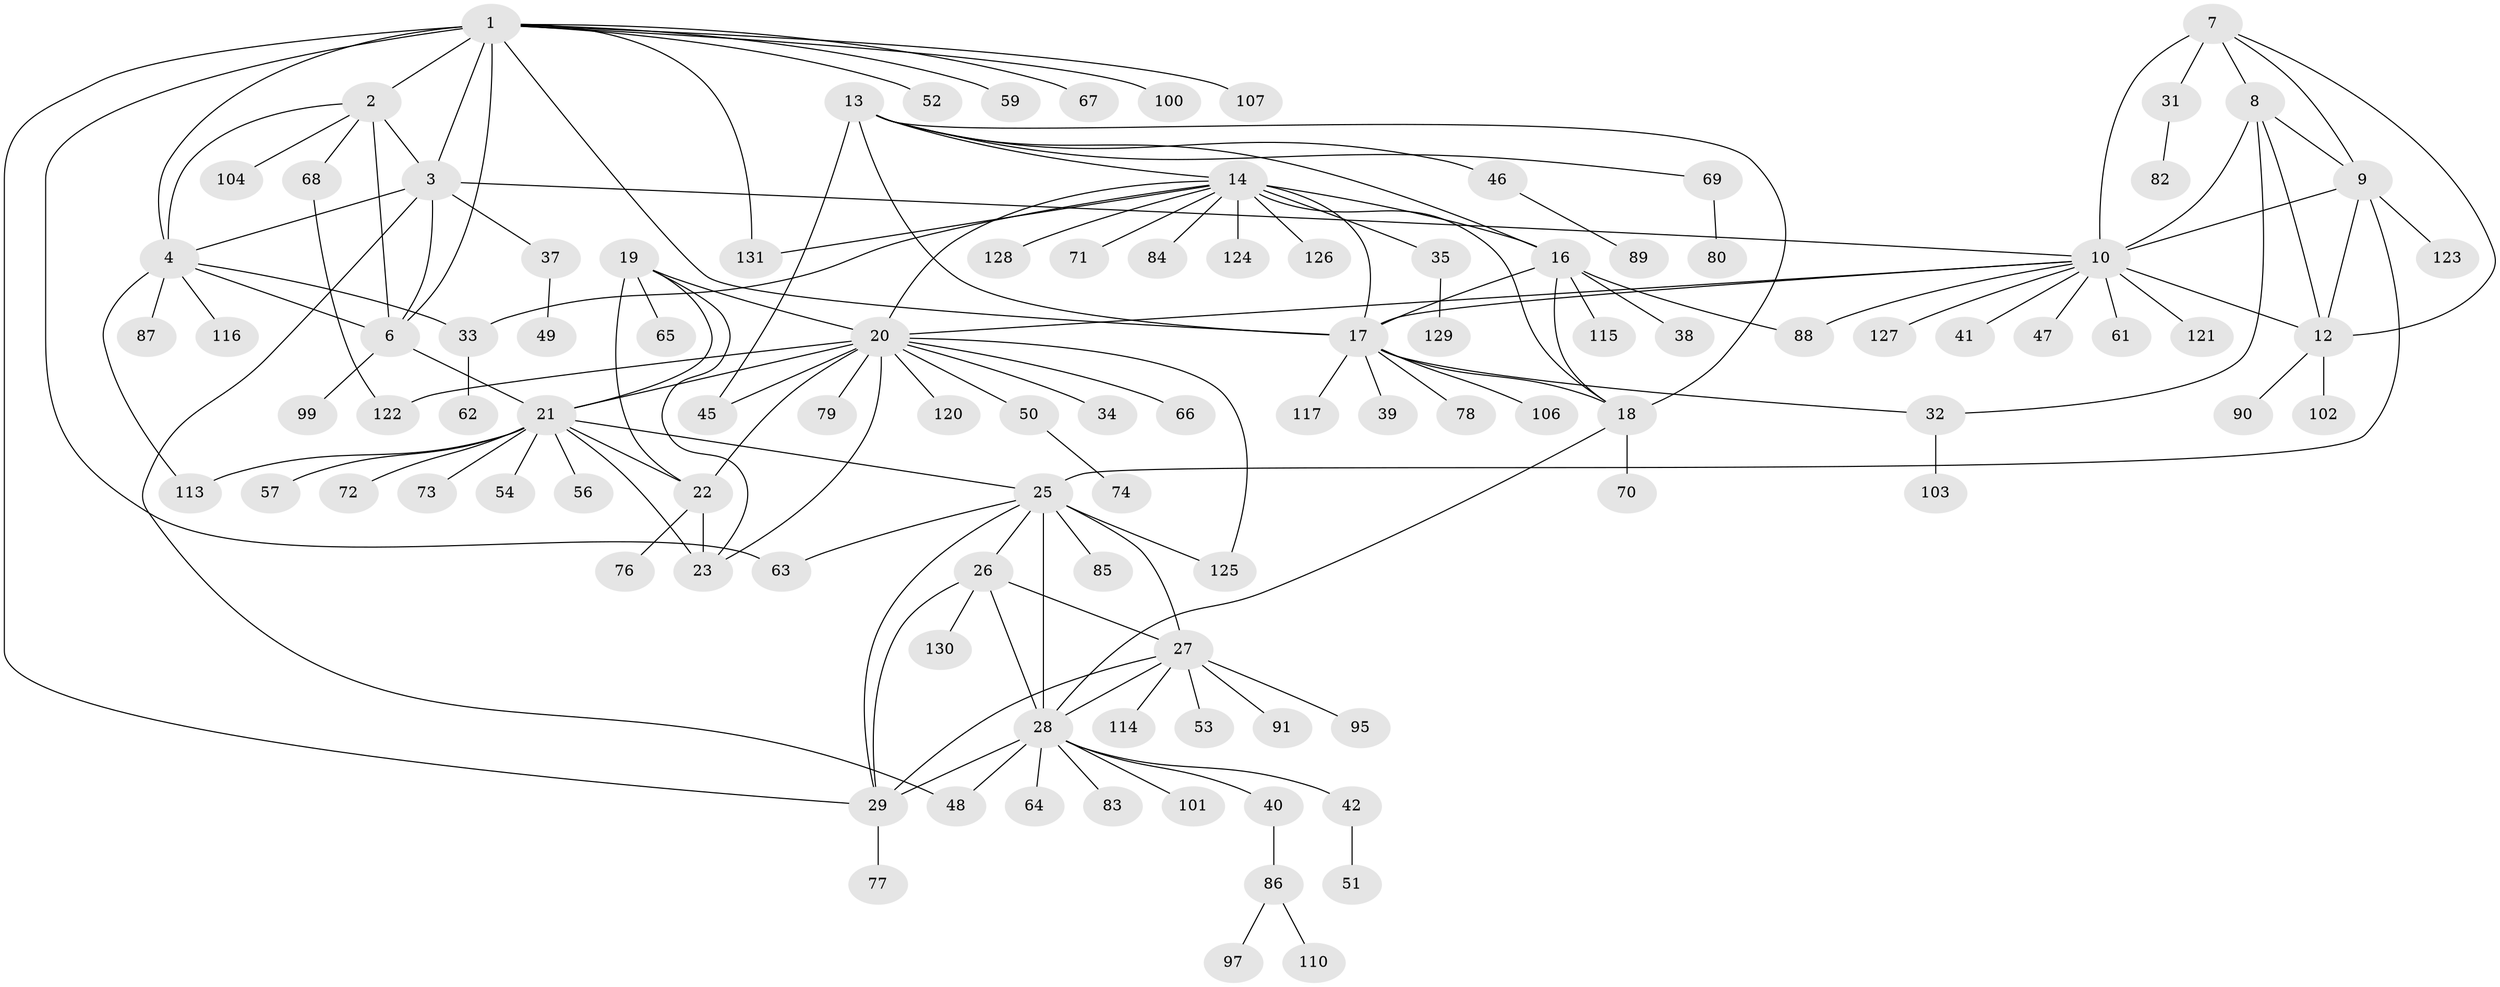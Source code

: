 // Generated by graph-tools (version 1.1) at 2025/24/03/03/25 07:24:12]
// undirected, 106 vertices, 151 edges
graph export_dot {
graph [start="1"]
  node [color=gray90,style=filled];
  1 [super="+5"];
  2 [super="+112"];
  3 [super="+58"];
  4 [super="+60"];
  6 [super="+94"];
  7;
  8;
  9 [super="+108"];
  10 [super="+11"];
  12 [super="+36"];
  13 [super="+44"];
  14 [super="+15"];
  16;
  17 [super="+111"];
  18;
  19 [super="+75"];
  20 [super="+24"];
  21 [super="+98"];
  22 [super="+96"];
  23;
  25 [super="+55"];
  26 [super="+92"];
  27 [super="+81"];
  28 [super="+30"];
  29 [super="+43"];
  31;
  32 [super="+118"];
  33;
  34;
  35 [super="+93"];
  37;
  38;
  39;
  40 [super="+119"];
  41;
  42 [super="+105"];
  45;
  46;
  47;
  48;
  49;
  50;
  51;
  52;
  53;
  54;
  56;
  57;
  59;
  61;
  62;
  63;
  64;
  65;
  66;
  67;
  68;
  69;
  70;
  71;
  72;
  73;
  74;
  76;
  77;
  78;
  79;
  80;
  82;
  83 [super="+109"];
  84;
  85;
  86;
  87;
  88;
  89;
  90;
  91;
  95;
  97;
  99;
  100;
  101;
  102;
  103;
  104;
  106;
  107;
  110;
  113;
  114;
  115;
  116;
  117;
  120;
  121;
  122;
  123;
  124;
  125;
  126;
  127;
  128;
  129;
  130;
  131;
  1 -- 2 [weight=2];
  1 -- 3 [weight=2];
  1 -- 4 [weight=2];
  1 -- 6 [weight=2];
  1 -- 17;
  1 -- 29;
  1 -- 67;
  1 -- 131;
  1 -- 100;
  1 -- 107;
  1 -- 52;
  1 -- 59;
  1 -- 63;
  2 -- 3;
  2 -- 4;
  2 -- 6;
  2 -- 68;
  2 -- 104;
  3 -- 4;
  3 -- 6;
  3 -- 10;
  3 -- 37;
  3 -- 48;
  4 -- 6;
  4 -- 33;
  4 -- 116;
  4 -- 113;
  4 -- 87;
  6 -- 21;
  6 -- 99;
  7 -- 8;
  7 -- 9;
  7 -- 10 [weight=2];
  7 -- 12;
  7 -- 31;
  8 -- 9;
  8 -- 10 [weight=2];
  8 -- 12;
  8 -- 32;
  9 -- 10 [weight=2];
  9 -- 12;
  9 -- 25;
  9 -- 123;
  10 -- 12 [weight=2];
  10 -- 17;
  10 -- 41;
  10 -- 88;
  10 -- 127;
  10 -- 47;
  10 -- 20;
  10 -- 121;
  10 -- 61;
  12 -- 90;
  12 -- 102;
  13 -- 14 [weight=2];
  13 -- 16;
  13 -- 17;
  13 -- 18;
  13 -- 45;
  13 -- 69;
  13 -- 46;
  14 -- 16 [weight=2];
  14 -- 17 [weight=2];
  14 -- 18 [weight=2];
  14 -- 35;
  14 -- 71;
  14 -- 84;
  14 -- 126;
  14 -- 128;
  14 -- 33;
  14 -- 131;
  14 -- 20;
  14 -- 124;
  16 -- 17;
  16 -- 18;
  16 -- 38;
  16 -- 88;
  16 -- 115;
  17 -- 18;
  17 -- 39;
  17 -- 78;
  17 -- 106;
  17 -- 117;
  17 -- 32;
  18 -- 28;
  18 -- 70;
  19 -- 20 [weight=2];
  19 -- 21;
  19 -- 22;
  19 -- 23;
  19 -- 65;
  20 -- 21 [weight=2];
  20 -- 22 [weight=2];
  20 -- 23 [weight=2];
  20 -- 45;
  20 -- 50;
  20 -- 66;
  20 -- 120;
  20 -- 125;
  20 -- 34;
  20 -- 79;
  20 -- 122;
  21 -- 22;
  21 -- 23;
  21 -- 25;
  21 -- 54;
  21 -- 56;
  21 -- 57;
  21 -- 72;
  21 -- 73;
  21 -- 113;
  22 -- 23;
  22 -- 76;
  25 -- 26;
  25 -- 27;
  25 -- 28 [weight=2];
  25 -- 29;
  25 -- 63;
  25 -- 85;
  25 -- 125;
  26 -- 27;
  26 -- 28 [weight=2];
  26 -- 29;
  26 -- 130;
  27 -- 28 [weight=2];
  27 -- 29;
  27 -- 53;
  27 -- 91;
  27 -- 95;
  27 -- 114;
  28 -- 29 [weight=2];
  28 -- 40;
  28 -- 42;
  28 -- 83;
  28 -- 48;
  28 -- 64;
  28 -- 101;
  29 -- 77;
  31 -- 82;
  32 -- 103;
  33 -- 62;
  35 -- 129;
  37 -- 49;
  40 -- 86;
  42 -- 51;
  46 -- 89;
  50 -- 74;
  68 -- 122;
  69 -- 80;
  86 -- 97;
  86 -- 110;
}
